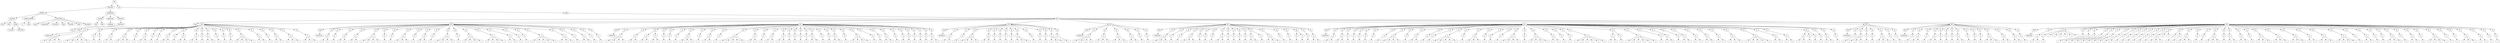 digraph Tree {
	"t0" [label = "TEI"];
	"t1" [label = "teiHeader"];
	"t2" [label = "fileDesc"];
	"t3" [label = "titleStmt"];
	"t4" [label = "title"];
	"t5" [label = "title"];
	"t6" [label = "author"];
	"t7" [label = "surname"];
	"t8" [label = "forename"];
	"t9" [label = "publicationStmt"];
	"t10" [label = "p"];
	"t11" [label = "idno"];
	"t12" [label = "sourceDesc"];
	"t13" [label = "genre"];
	"t14" [label = "inspiration"];
	"t15" [label = "structure"];
	"t16" [label = "type"];
	"t17" [label = "periode"];
	"t18" [label = "taille"];
	"t19" [label = "permalien"];
	"t20" [label = "profileDesc"];
	"t21" [label = "creation"];
	"t22" [label = "date"];
	"t23" [label = "date"];
	"t24" [label = "langUsage"];
	"t25" [label = "language"];
	"t26" [label = "textClass"];
	"t27" [label = "keywords"];
	"t28" [label = "term"];
	"t29" [label = "text"];
	"t30" [label = "body"];
	"t31" [label = "div1"];
	"t32" [label = "head"];
	"t33" [label = "div2"];
	"t34" [label = "head"];
	"t35" [label = "listPerson"];
	"t36" [label = "sp"];
	"t37" [label = "p"];
	"t38" [label = "s"];
	"t39" [label = "s"];
	"t40" [label = "s"];
	"t41" [label = "s"];
	"t42" [label = "p"];
	"t43" [label = "s"];
	"t44" [label = "s"];
	"t45" [label = "s"];
	"t46" [label = "s"];
	"t47" [label = "s"];
	"t48" [label = "sp"];
	"t49" [label = "p"];
	"t50" [label = "s"];
	"t51" [label = "p"];
	"t52" [label = "s"];
	"t53" [label = "sp"];
	"t54" [label = "p"];
	"t55" [label = "s"];
	"t56" [label = "s"];
	"t57" [label = "sp"];
	"t58" [label = "p"];
	"t59" [label = "s"];
	"t60" [label = "s"];
	"t61" [label = "s"];
	"t62" [label = "sp"];
	"t63" [label = "p"];
	"t64" [label = "s"];
	"t65" [label = "sp"];
	"t66" [label = "p"];
	"t67" [label = "s"];
	"t68" [label = "s"];
	"t69" [label = "sp"];
	"t70" [label = "p"];
	"t71" [label = "s"];
	"t72" [label = "sp"];
	"t73" [label = "p"];
	"t74" [label = "s"];
	"t75" [label = "sp"];
	"t76" [label = "p"];
	"t77" [label = "s"];
	"t78" [label = "s"];
	"t79" [label = "sp"];
	"t80" [label = "p"];
	"t81" [label = "s"];
	"t82" [label = "p"];
	"t83" [label = "s"];
	"t84" [label = "s"];
	"t85" [label = "sp"];
	"t86" [label = "p"];
	"t87" [label = "s"];
	"t88" [label = "s"];
	"t89" [label = "sp"];
	"t90" [label = "p"];
	"t91" [label = "s"];
	"t92" [label = "sp"];
	"t93" [label = "p"];
	"t94" [label = "s"];
	"t95" [label = "s"];
	"t96" [label = "sp"];
	"t97" [label = "p"];
	"t98" [label = "s"];
	"t99" [label = "sp"];
	"t100" [label = "p"];
	"t101" [label = "s"];
	"t102" [label = "sp"];
	"t103" [label = "p"];
	"t104" [label = "s"];
	"t105" [label = "sp"];
	"t106" [label = "p"];
	"t107" [label = "s"];
	"t108" [label = "s"];
	"t109" [label = "s"];
	"t110" [label = "s"];
	"t111" [label = "sp"];
	"t112" [label = "p"];
	"t113" [label = "s"];
	"t114" [label = "s"];
	"t115" [label = "sp"];
	"t116" [label = "p"];
	"t117" [label = "s"];
	"t118" [label = "sp"];
	"t119" [label = "p"];
	"t120" [label = "s"];
	"t121" [label = "s"];
	"t122" [label = "sp"];
	"t123" [label = "p"];
	"t124" [label = "s"];
	"t125" [label = "s"];
	"t126" [label = "s"];
	"t127" [label = "sp"];
	"t128" [label = "p"];
	"t129" [label = "s"];
	"t130" [label = "s"];
	"t131" [label = "s"];
	"t132" [label = "div2"];
	"t133" [label = "head"];
	"t134" [label = "listPerson"];
	"t135" [label = "sp"];
	"t136" [label = "p"];
	"t137" [label = "s"];
	"t138" [label = "s"];
	"t139" [label = "sp"];
	"t140" [label = "p"];
	"t141" [label = "s"];
	"t142" [label = "sp"];
	"t143" [label = "p"];
	"t144" [label = "s"];
	"t145" [label = "s"];
	"t146" [label = "sp"];
	"t147" [label = "p"];
	"t148" [label = "s"];
	"t149" [label = "s"];
	"t150" [label = "sp"];
	"t151" [label = "p"];
	"t152" [label = "s"];
	"t153" [label = "s"];
	"t154" [label = "s"];
	"t155" [label = "s"];
	"t156" [label = "sp"];
	"t157" [label = "p"];
	"t158" [label = "s"];
	"t159" [label = "sp"];
	"t160" [label = "p"];
	"t161" [label = "s"];
	"t162" [label = "sp"];
	"t163" [label = "p"];
	"t164" [label = "s"];
	"t165" [label = "s"];
	"t166" [label = "s"];
	"t167" [label = "sp"];
	"t168" [label = "p"];
	"t169" [label = "s"];
	"t170" [label = "sp"];
	"t171" [label = "p"];
	"t172" [label = "s"];
	"t173" [label = "s"];
	"t174" [label = "sp"];
	"t175" [label = "p"];
	"t176" [label = "s"];
	"t177" [label = "sp"];
	"t178" [label = "p"];
	"t179" [label = "s"];
	"t180" [label = "s"];
	"t181" [label = "s"];
	"t182" [label = "s"];
	"t183" [label = "sp"];
	"t184" [label = "p"];
	"t185" [label = "s"];
	"t186" [label = "sp"];
	"t187" [label = "p"];
	"t188" [label = "s"];
	"t189" [label = "s"];
	"t190" [label = "s"];
	"t191" [label = "s"];
	"t192" [label = "sp"];
	"t193" [label = "p"];
	"t194" [label = "s"];
	"t195" [label = "s"];
	"t196" [label = "s"];
	"t197" [label = "s"];
	"t198" [label = "sp"];
	"t199" [label = "p"];
	"t200" [label = "s"];
	"t201" [label = "s"];
	"t202" [label = "sp"];
	"t203" [label = "p"];
	"t204" [label = "s"];
	"t205" [label = "sp"];
	"t206" [label = "p"];
	"t207" [label = "s"];
	"t208" [label = "sp"];
	"t209" [label = "p"];
	"t210" [label = "s"];
	"t211" [label = "s"];
	"t212" [label = "s"];
	"t213" [label = "s"];
	"t214" [label = "s"];
	"t215" [label = "sp"];
	"t216" [label = "p"];
	"t217" [label = "s"];
	"t218" [label = "s"];
	"t219" [label = "s"];
	"t220" [label = "sp"];
	"t221" [label = "p"];
	"t222" [label = "s"];
	"t223" [label = "sp"];
	"t224" [label = "p"];
	"t225" [label = "s"];
	"t226" [label = "s"];
	"t227" [label = "sp"];
	"t228" [label = "p"];
	"t229" [label = "s"];
	"t230" [label = "sp"];
	"t231" [label = "p"];
	"t232" [label = "s"];
	"t233" [label = "div2"];
	"t234" [label = "head"];
	"t235" [label = "listPerson"];
	"t236" [label = "sp"];
	"t237" [label = "p"];
	"t238" [label = "s"];
	"t239" [label = "s"];
	"t240" [label = "s"];
	"t241" [label = "s"];
	"t242" [label = "sp"];
	"t243" [label = "p"];
	"t244" [label = "s"];
	"t245" [label = "s"];
	"t246" [label = "sp"];
	"t247" [label = "p"];
	"t248" [label = "s"];
	"t249" [label = "s"];
	"t250" [label = "p"];
	"t251" [label = "s"];
	"t252" [label = "s"];
	"t253" [label = "sp"];
	"t254" [label = "p"];
	"t255" [label = "s"];
	"t256" [label = "sp"];
	"t257" [label = "p"];
	"t258" [label = "s"];
	"t259" [label = "sp"];
	"t260" [label = "p"];
	"t261" [label = "s"];
	"t262" [label = "sp"];
	"t263" [label = "p"];
	"t264" [label = "s"];
	"t265" [label = "s"];
	"t266" [label = "s"];
	"t267" [label = "sp"];
	"t268" [label = "p"];
	"t269" [label = "s"];
	"t270" [label = "sp"];
	"t271" [label = "p"];
	"t272" [label = "s"];
	"t273" [label = "s"];
	"t274" [label = "sp"];
	"t275" [label = "p"];
	"t276" [label = "s"];
	"t277" [label = "sp"];
	"t278" [label = "p"];
	"t279" [label = "s"];
	"t280" [label = "s"];
	"t281" [label = "s"];
	"t282" [label = "s"];
	"t283" [label = "s"];
	"t284" [label = "sp"];
	"t285" [label = "p"];
	"t286" [label = "s"];
	"t287" [label = "s"];
	"t288" [label = "sp"];
	"t289" [label = "p"];
	"t290" [label = "s"];
	"t291" [label = "sp"];
	"t292" [label = "p"];
	"t293" [label = "s"];
	"t294" [label = "s"];
	"t295" [label = "sp"];
	"t296" [label = "p"];
	"t297" [label = "s"];
	"t298" [label = "s"];
	"t299" [label = "sp"];
	"t300" [label = "p"];
	"t301" [label = "s"];
	"t302" [label = "sp"];
	"t303" [label = "p"];
	"t304" [label = "s"];
	"t305" [label = "sp"];
	"t306" [label = "p"];
	"t307" [label = "s"];
	"t308" [label = "sp"];
	"t309" [label = "p"];
	"t310" [label = "s"];
	"t311" [label = "sp"];
	"t312" [label = "p"];
	"t313" [label = "s"];
	"t314" [label = "s"];
	"t315" [label = "sp"];
	"t316" [label = "p"];
	"t317" [label = "s"];
	"t318" [label = "sp"];
	"t319" [label = "p"];
	"t320" [label = "s"];
	"t321" [label = "sp"];
	"t322" [label = "p"];
	"t323" [label = "s"];
	"t324" [label = "s"];
	"t325" [label = "sp"];
	"t326" [label = "p"];
	"t327" [label = "s"];
	"t328" [label = "sp"];
	"t329" [label = "p"];
	"t330" [label = "s"];
	"t331" [label = "s"];
	"t332" [label = "s"];
	"t333" [label = "s"];
	"t334" [label = "sp"];
	"t335" [label = "p"];
	"t336" [label = "s"];
	"t337" [label = "sp"];
	"t338" [label = "p"];
	"t339" [label = "s"];
	"t340" [label = "sp"];
	"t341" [label = "p"];
	"t342" [label = "s"];
	"t343" [label = "s"];
	"t344" [label = "sp"];
	"t345" [label = "p"];
	"t346" [label = "s"];
	"t347" [label = "sp"];
	"t348" [label = "p"];
	"t349" [label = "s"];
	"t350" [label = "sp"];
	"t351" [label = "p"];
	"t352" [label = "s"];
	"t353" [label = "sp"];
	"t354" [label = "p"];
	"t355" [label = "s"];
	"t356" [label = "sp"];
	"t357" [label = "p"];
	"t358" [label = "s"];
	"t359" [label = "sp"];
	"t360" [label = "p"];
	"t361" [label = "s"];
	"t362" [label = "sp"];
	"t363" [label = "p"];
	"t364" [label = "s"];
	"t365" [label = "s"];
	"t366" [label = "div2"];
	"t367" [label = "head"];
	"t368" [label = "listPerson"];
	"t369" [label = "sp"];
	"t370" [label = "p"];
	"t371" [label = "s"];
	"t372" [label = "s"];
	"t373" [label = "sp"];
	"t374" [label = "p"];
	"t375" [label = "s"];
	"t376" [label = "sp"];
	"t377" [label = "p"];
	"t378" [label = "s"];
	"t379" [label = "s"];
	"t380" [label = "s"];
	"t381" [label = "s"];
	"t382" [label = "sp"];
	"t383" [label = "p"];
	"t384" [label = "s"];
	"t385" [label = "s"];
	"t386" [label = "sp"];
	"t387" [label = "p"];
	"t388" [label = "s"];
	"t389" [label = "sp"];
	"t390" [label = "p"];
	"t391" [label = "s"];
	"t392" [label = "sp"];
	"t393" [label = "p"];
	"t394" [label = "s"];
	"t395" [label = "sp"];
	"t396" [label = "p"];
	"t397" [label = "s"];
	"t398" [label = "sp"];
	"t399" [label = "p"];
	"t400" [label = "s"];
	"t401" [label = "s"];
	"t402" [label = "s"];
	"t403" [label = "sp"];
	"t404" [label = "p"];
	"t405" [label = "s"];
	"t406" [label = "sp"];
	"t407" [label = "p"];
	"t408" [label = "s"];
	"t409" [label = "sp"];
	"t410" [label = "p"];
	"t411" [label = "s"];
	"t412" [label = "sp"];
	"t413" [label = "p"];
	"t414" [label = "s"];
	"t415" [label = "s"];
	"t416" [label = "s"];
	"t417" [label = "sp"];
	"t418" [label = "p"];
	"t419" [label = "s"];
	"t420" [label = "div2"];
	"t421" [label = "head"];
	"t422" [label = "listPerson"];
	"t423" [label = "sp"];
	"t424" [label = "p"];
	"t425" [label = "s"];
	"t426" [label = "s"];
	"t427" [label = "s"];
	"t428" [label = "s"];
	"t429" [label = "sp"];
	"t430" [label = "p"];
	"t431" [label = "s"];
	"t432" [label = "s"];
	"t433" [label = "s"];
	"t434" [label = "sp"];
	"t435" [label = "p"];
	"t436" [label = "s"];
	"t437" [label = "s"];
	"t438" [label = "s"];
	"t439" [label = "sp"];
	"t440" [label = "p"];
	"t441" [label = "s"];
	"t442" [label = "s"];
	"t443" [label = "sp"];
	"t444" [label = "p"];
	"t445" [label = "s"];
	"t446" [label = "sp"];
	"t447" [label = "p"];
	"t448" [label = "s"];
	"t449" [label = "div2"];
	"t450" [label = "head"];
	"t451" [label = "listPerson"];
	"t452" [label = "sp"];
	"t453" [label = "p"];
	"t454" [label = "s"];
	"t455" [label = "s"];
	"t456" [label = "s"];
	"t457" [label = "sp"];
	"t458" [label = "p"];
	"t459" [label = "s"];
	"t460" [label = "sp"];
	"t461" [label = "p"];
	"t462" [label = "s"];
	"t463" [label = "sp"];
	"t464" [label = "p"];
	"t465" [label = "s"];
	"t466" [label = "s"];
	"t467" [label = "s"];
	"t468" [label = "sp"];
	"t469" [label = "p"];
	"t470" [label = "s"];
	"t471" [label = "sp"];
	"t472" [label = "p"];
	"t473" [label = "s"];
	"t474" [label = "sp"];
	"t475" [label = "p"];
	"t476" [label = "s"];
	"t477" [label = "sp"];
	"t478" [label = "p"];
	"t479" [label = "s"];
	"t480" [label = "s"];
	"t481" [label = "sp"];
	"t482" [label = "p"];
	"t483" [label = "s"];
	"t484" [label = "sp"];
	"t485" [label = "p"];
	"t486" [label = "s"];
	"t487" [label = "sp"];
	"t488" [label = "p"];
	"t489" [label = "s"];
	"t490" [label = "sp"];
	"t491" [label = "p"];
	"t492" [label = "s"];
	"t493" [label = "sp"];
	"t494" [label = "p"];
	"t495" [label = "s"];
	"t496" [label = "s"];
	"t497" [label = "p"];
	"t498" [label = "s"];
	"t499" [label = "sp"];
	"t500" [label = "p"];
	"t501" [label = "s"];
	"t502" [label = "s"];
	"t503" [label = "s"];
	"t504" [label = "sp"];
	"t505" [label = "p"];
	"t506" [label = "s"];
	"t507" [label = "sp"];
	"t508" [label = "p"];
	"t509" [label = "s"];
	"t510" [label = "sp"];
	"t511" [label = "p"];
	"t512" [label = "s"];
	"t513" [label = "p"];
	"t514" [label = "s"];
	"t515" [label = "sp"];
	"t516" [label = "p"];
	"t517" [label = "s"];
	"t518" [label = "sp"];
	"t519" [label = "p"];
	"t520" [label = "s"];
	"t521" [label = "s"];
	"t522" [label = "div2"];
	"t523" [label = "head"];
	"t524" [label = "listPerson"];
	"t525" [label = "sp"];
	"t526" [label = "p"];
	"t527" [label = "s"];
	"t528" [label = "s"];
	"t529" [label = "sp"];
	"t530" [label = "p"];
	"t531" [label = "s"];
	"t532" [label = "s"];
	"t533" [label = "sp"];
	"t534" [label = "p"];
	"t535" [label = "s"];
	"t536" [label = "sp"];
	"t537" [label = "p"];
	"t538" [label = "s"];
	"t539" [label = "sp"];
	"t540" [label = "p"];
	"t541" [label = "s"];
	"t542" [label = "sp"];
	"t543" [label = "p"];
	"t544" [label = "s"];
	"t545" [label = "sp"];
	"t546" [label = "p"];
	"t547" [label = "s"];
	"t548" [label = "sp"];
	"t549" [label = "p"];
	"t550" [label = "s"];
	"t551" [label = "sp"];
	"t552" [label = "p"];
	"t553" [label = "s"];
	"t554" [label = "s"];
	"t555" [label = "s"];
	"t556" [label = "s"];
	"t557" [label = "sp"];
	"t558" [label = "p"];
	"t559" [label = "s"];
	"t560" [label = "sp"];
	"t561" [label = "p"];
	"t562" [label = "s"];
	"t563" [label = "s"];
	"t564" [label = "sp"];
	"t565" [label = "p"];
	"t566" [label = "s"];
	"t567" [label = "sp"];
	"t568" [label = "p"];
	"t569" [label = "s"];
	"t570" [label = "sp"];
	"t571" [label = "p"];
	"t572" [label = "s"];
	"t573" [label = "s"];
	"t574" [label = "s"];
	"t575" [label = "s"];
	"t576" [label = "s"];
	"t577" [label = "sp"];
	"t578" [label = "p"];
	"t579" [label = "s"];
	"t580" [label = "sp"];
	"t581" [label = "p"];
	"t582" [label = "s"];
	"t583" [label = "s"];
	"t584" [label = "s"];
	"t585" [label = "sp"];
	"t586" [label = "p"];
	"t587" [label = "s"];
	"t588" [label = "sp"];
	"t589" [label = "p"];
	"t590" [label = "s"];
	"t591" [label = "sp"];
	"t592" [label = "p"];
	"t593" [label = "s"];
	"t594" [label = "sp"];
	"t595" [label = "p"];
	"t596" [label = "s"];
	"t597" [label = "s"];
	"t598" [label = "s"];
	"t599" [label = "s"];
	"t600" [label = "sp"];
	"t601" [label = "p"];
	"t602" [label = "s"];
	"t603" [label = "sp"];
	"t604" [label = "p"];
	"t605" [label = "s"];
	"t606" [label = "s"];
	"t607" [label = "s"];
	"t608" [label = "s"];
	"t609" [label = "sp"];
	"t610" [label = "p"];
	"t611" [label = "s"];
	"t612" [label = "s"];
	"t613" [label = "sp"];
	"t614" [label = "p"];
	"t615" [label = "s"];
	"t616" [label = "sp"];
	"t617" [label = "p"];
	"t618" [label = "s"];
	"t619" [label = "sp"];
	"t620" [label = "p"];
	"t621" [label = "s"];
	"t622" [label = "s"];
	"t623" [label = "s"];
	"t624" [label = "s"];
	"t625" [label = "s"];
	"t626" [label = "s"];
	"t627" [label = "sp"];
	"t628" [label = "p"];
	"t629" [label = "s"];
	"t630" [label = "s"];
	"t631" [label = "p"];
	"t632" [label = "s"];
	"t633" [label = "sp"];
	"t634" [label = "p"];
	"t635" [label = "s"];
	"t636" [label = "s"];
	"t637" [label = "s"];
	"t638" [label = "s"];
	"t639" [label = "s"];
	"t640" [label = "s"];
	"t641" [label = "sp"];
	"t642" [label = "p"];
	"t643" [label = "s"];
	"t644" [label = "sp"];
	"t645" [label = "p"];
	"t646" [label = "s"];
	"t647" [label = "s"];
	"t648" [label = "sp"];
	"t649" [label = "p"];
	"t650" [label = "s"];
	"t651" [label = "sp"];
	"t652" [label = "p"];
	"t653" [label = "s"];
	"t654" [label = "s"];
	"t655" [label = "sp"];
	"t656" [label = "p"];
	"t657" [label = "s"];
	"t658" [label = "s"];
	"t659" [label = "sp"];
	"t660" [label = "p"];
	"t661" [label = "s"];
	"t662" [label = "s"];
	"t663" [label = "sp"];
	"t664" [label = "p"];
	"t665" [label = "s"];
	"t666" [label = "s"];
	"t667" [label = "sp"];
	"t668" [label = "p"];
	"t669" [label = "s"];
	"t670" [label = "s"];
	"t671" [label = "s"];
	"t672" [label = "sp"];
	"t673" [label = "p"];
	"t674" [label = "s"];
	"t675" [label = "s"];
	"t676" [label = "s"];
	"t677" [label = "s"];
	"t678" [label = "s"];
	"t679" [label = "sp"];
	"t680" [label = "p"];
	"t681" [label = "s"];
	"t682" [label = "s"];
	"t683" [label = "sp"];
	"t684" [label = "p"];
	"t685" [label = "s"];
	"t686" [label = "s"];
	"t687" [label = "sp"];
	"t688" [label = "p"];
	"t689" [label = "s"];
	"t690" [label = "s"];
	"t691" [label = "p"];
	"t692" [label = "s"];
	"t693" [label = "p"];
	"t694" [label = "s"];
	"t695" [label = "sp"];
	"t696" [label = "p"];
	"t697" [label = "s"];
	"t698" [label = "sp"];
	"t699" [label = "p"];
	"t700" [label = "s"];
	"t701" [label = "s"];
	"t702" [label = "sp"];
	"t703" [label = "p"];
	"t704" [label = "s"];
	"t705" [label = "div2"];
	"t706" [label = "head"];
	"t707" [label = "listPerson"];
	"t708" [label = "sp"];
	"t709" [label = "p"];
	"t710" [label = "s"];
	"t711" [label = "sp"];
	"t712" [label = "p"];
	"t713" [label = "s"];
	"t714" [label = "s"];
	"t715" [label = "s"];
	"t716" [label = "sp"];
	"t717" [label = "p"];
	"t718" [label = "s"];
	"t719" [label = "sp"];
	"t720" [label = "p"];
	"t721" [label = "s"];
	"t722" [label = "sp"];
	"t723" [label = "p"];
	"t724" [label = "s"];
	"t725" [label = "s"];
	"t726" [label = "s"];
	"t727" [label = "sp"];
	"t728" [label = "p"];
	"t729" [label = "s"];
	"t730" [label = "sp"];
	"t731" [label = "p"];
	"t732" [label = "s"];
	"t733" [label = "div2"];
	"t734" [label = "head"];
	"t735" [label = "listPerson"];
	"t736" [label = "sp"];
	"t737" [label = "p"];
	"t738" [label = "s"];
	"t739" [label = "sp"];
	"t740" [label = "p"];
	"t741" [label = "s"];
	"t742" [label = "s"];
	"t743" [label = "sp"];
	"t744" [label = "p"];
	"t745" [label = "s"];
	"t746" [label = "sp"];
	"t747" [label = "p"];
	"t748" [label = "s"];
	"t749" [label = "s"];
	"t750" [label = "sp"];
	"t751" [label = "p"];
	"t752" [label = "s"];
	"t753" [label = "sp"];
	"t754" [label = "p"];
	"t755" [label = "s"];
	"t756" [label = "sp"];
	"t757" [label = "p"];
	"t758" [label = "s"];
	"t759" [label = "sp"];
	"t760" [label = "p"];
	"t761" [label = "s"];
	"t762" [label = "s"];
	"t763" [label = "sp"];
	"t764" [label = "p"];
	"t765" [label = "s"];
	"t766" [label = "sp"];
	"t767" [label = "p"];
	"t768" [label = "s"];
	"t769" [label = "sp"];
	"t770" [label = "p"];
	"t771" [label = "s"];
	"t772" [label = "sp"];
	"t773" [label = "p"];
	"t774" [label = "s"];
	"t775" [label = "s"];
	"t776" [label = "s"];
	"t777" [label = "sp"];
	"t778" [label = "p"];
	"t779" [label = "s"];
	"t780" [label = "s"];
	"t781" [label = "sp"];
	"t782" [label = "p"];
	"t783" [label = "s"];
	"t784" [label = "s"];
	"t785" [label = "sp"];
	"t786" [label = "p"];
	"t787" [label = "s"];
	"t788" [label = "div2"];
	"t789" [label = "head"];
	"t790" [label = "listPerson"];
	"t791" [label = "sp"];
	"t792" [label = "p"];
	"t793" [label = "s"];
	"t794" [label = "s"];
	"t795" [label = "sp"];
	"t796" [label = "p"];
	"t797" [label = "s"];
	"t798" [label = "l"];
	"t799" [label = "l"];
	"t800" [label = "l"];
	"t801" [label = "l"];
	"t802" [label = "l"];
	"t803" [label = "l"];
	"t804" [label = "sp"];
	"t805" [label = "p"];
	"t806" [label = "s"];
	"t807" [label = "sp"];
	"t808" [label = "p"];
	"t809" [label = "s"];
	"t810" [label = "sp"];
	"t811" [label = "p"];
	"t812" [label = "s"];
	"t813" [label = "sp"];
	"t814" [label = "p"];
	"t815" [label = "s"];
	"t816" [label = "sp"];
	"t817" [label = "p"];
	"t818" [label = "s"];
	"t819" [label = "s"];
	"t820" [label = "sp"];
	"t821" [label = "p"];
	"t822" [label = "s"];
	"t823" [label = "s"];
	"t824" [label = "sp"];
	"t825" [label = "p"];
	"t826" [label = "s"];
	"t827" [label = "s"];
	"t828" [label = "sp"];
	"t829" [label = "p"];
	"t830" [label = "s"];
	"t831" [label = "sp"];
	"t832" [label = "p"];
	"t833" [label = "s"];
	"t834" [label = "sp"];
	"t835" [label = "p"];
	"t836" [label = "s"];
	"t837" [label = "sp"];
	"t838" [label = "p"];
	"t839" [label = "s"];
	"t840" [label = "sp"];
	"t841" [label = "p"];
	"t842" [label = "s"];
	"t843" [label = "sp"];
	"t844" [label = "p"];
	"t845" [label = "s"];
	"t846" [label = "sp"];
	"t847" [label = "p"];
	"t848" [label = "s"];
	"t849" [label = "s"];
	"t850" [label = "s"];
	"t851" [label = "l"];
	"t852" [label = "l"];
	"t853" [label = "sp"];
	"t854" [label = "p"];
	"t855" [label = "s"];
	"t856" [label = "p"];
	"t857" [label = "s"];
	"t858" [label = "sp"];
	"t859" [label = "p"];
	"t860" [label = "s"];
	"t861" [label = "s"];
	"t862" [label = "s"];
	"t863" [label = "sp"];
	"t864" [label = "p"];
	"t865" [label = "s"];
	"t866" [label = "sp"];
	"t867" [label = "p"];
	"t868" [label = "s"];
	"t869" [label = "sp"];
	"t870" [label = "p"];
	"t871" [label = "s"];
	"t872" [label = "s"];
	"t873" [label = "s"];
	"t874" [label = "sp"];
	"t875" [label = "p"];
	"t876" [label = "s"];
	"t877" [label = "sp"];
	"t878" [label = "p"];
	"t879" [label = "s"];
	"t880" [label = "s"];
	"t881" [label = "sp"];
	"t882" [label = "p"];
	"t883" [label = "s"];
	"t884" [label = "s"];
	"t885" [label = "sp"];
	"t886" [label = "p"];
	"t887" [label = "s"];
	"t888" [label = "sp"];
	"t889" [label = "p"];
	"t890" [label = "s"];
	"t891" [label = "s"];
	"t892" [label = "s"];
	"t893" [label = "sp"];
	"t894" [label = "p"];
	"t895" [label = "s"];
	"t896" [label = "s"];
	"t897" [label = "s"];
	"t898" [label = "sp"];
	"t899" [label = "p"];
	"t900" [label = "s"];
	"t901" [label = "s"];
	"t902" [label = "s"];
	"t903" [label = "sp"];
	"t904" [label = "p"];
	"t905" [label = "s"];
	"t906" [label = "s"];
	"t907" [label = "sp"];
	"t908" [label = "p"];
	"t909" [label = "s"];
	"t910" [label = "s"];
	"t911" [label = "s"];
	"t912" [label = "sp"];
	"t913" [label = "p"];
	"t914" [label = "s"];
	"t915" [label = "s"];
	"t916" [label = "s"];
	"t917" [label = "s"];
	"t918" [label = "sp"];
	"t919" [label = "p"];
	"t920" [label = "s"];
	"t921" [label = "sp"];
	"t922" [label = "p"];
	"t923" [label = "s"];
	"t924" [label = "s"];
	"t925" [label = "sp"];
	"t926" [label = "p"];
	"t927" [label = "s"];
	"t928" [label = "sp"];
	"t929" [label = "p"];
	"t930" [label = "s"];
	"t931" [label = "sp"];
	"t932" [label = "p"];
	"t933" [label = "s"];
	"t934" [label = "s"];
	"t935" [label = "s"];
	"t936" [label = "sp"];
	"t937" [label = "p"];
	"t938" [label = "s"];
	"t939" [label = "sp"];
	"t940" [label = "p"];
	"t941" [label = "s"];
	"t942" [label = "s"];
	"t943" [label = "sp"];
	"t944" [label = "p"];
	"t945" [label = "s"];
	"t946" [label = "sp"];
	"t947" [label = "p"];
	"t948" [label = "s"];
	"t949" [label = "s"];
	"t950" [label = "s"];
	"t951" [label = "s"];
	"t952" [label = "sp"];
	"t953" [label = "p"];
	"t954" [label = "s"];
	"t955" [label = "sp"];
	"t956" [label = "p"];
	"t957" [label = "s"];
	"t958" [label = "sp"];
	"t959" [label = "p"];
	"t960" [label = "s"];
	"t961" [label = "s"];
	"t962" [label = "s"];
	"t963" [label = "sp"];
	"t964" [label = "p"];
	"t965" [label = "s"];
	"t966" [label = "s"];
	"t967" [label = "sp"];
	"t968" [label = "p"];
	"t969" [label = "s"];
	"t970" [label = "sp"];
	"t971" [label = "p"];
	"t972" [label = "s"];
	"t0" -> "t1";
	"t1" -> "t2";
	"t2" -> "t3";
	"t3" -> "t4";
	"t3" -> "t5";
	"t3" -> "t6";
	"t6" -> "t7";
	"t6" -> "t8";
	"t2" -> "t9";
	"t9" -> "t10";
	"t9" -> "t11";
	"t2" -> "t12";
	"t12" -> "t13";
	"t12" -> "t14";
	"t12" -> "t15";
	"t12" -> "t16";
	"t12" -> "t17";
	"t12" -> "t18";
	"t12" -> "t19";
	"t1" -> "t20";
	"t20" -> "t21";
	"t21" -> "t22";
	"t21" -> "t23";
	"t20" -> "t24";
	"t24" -> "t25";
	"t20" -> "t26";
	"t26" -> "t27";
	"t27" -> "t28";
	"t0" -> "t29";
	"t29" -> "t30";
	"t30" -> "t31";
	"t31" -> "t32";
	"t31" -> "t33";
	"t33" -> "t34";
	"t34" -> "t35";
	"t33" -> "t36";
	"t36" -> "t37";
	"t37" -> "t38";
	"t37" -> "t39";
	"t37" -> "t40";
	"t37" -> "t41";
	"t36" -> "t42";
	"t42" -> "t43";
	"t42" -> "t44";
	"t42" -> "t45";
	"t42" -> "t46";
	"t42" -> "t47";
	"t33" -> "t48";
	"t48" -> "t49";
	"t49" -> "t50";
	"t48" -> "t51";
	"t51" -> "t52";
	"t33" -> "t53";
	"t53" -> "t54";
	"t54" -> "t55";
	"t54" -> "t56";
	"t33" -> "t57";
	"t57" -> "t58";
	"t58" -> "t59";
	"t58" -> "t60";
	"t58" -> "t61";
	"t33" -> "t62";
	"t62" -> "t63";
	"t63" -> "t64";
	"t33" -> "t65";
	"t65" -> "t66";
	"t66" -> "t67";
	"t66" -> "t68";
	"t33" -> "t69";
	"t69" -> "t70";
	"t70" -> "t71";
	"t33" -> "t72";
	"t72" -> "t73";
	"t73" -> "t74";
	"t33" -> "t75";
	"t75" -> "t76";
	"t76" -> "t77";
	"t76" -> "t78";
	"t33" -> "t79";
	"t79" -> "t80";
	"t80" -> "t81";
	"t79" -> "t82";
	"t82" -> "t83";
	"t82" -> "t84";
	"t33" -> "t85";
	"t85" -> "t86";
	"t86" -> "t87";
	"t86" -> "t88";
	"t33" -> "t89";
	"t89" -> "t90";
	"t90" -> "t91";
	"t33" -> "t92";
	"t92" -> "t93";
	"t93" -> "t94";
	"t93" -> "t95";
	"t33" -> "t96";
	"t96" -> "t97";
	"t97" -> "t98";
	"t33" -> "t99";
	"t99" -> "t100";
	"t100" -> "t101";
	"t33" -> "t102";
	"t102" -> "t103";
	"t103" -> "t104";
	"t33" -> "t105";
	"t105" -> "t106";
	"t106" -> "t107";
	"t106" -> "t108";
	"t106" -> "t109";
	"t106" -> "t110";
	"t33" -> "t111";
	"t111" -> "t112";
	"t112" -> "t113";
	"t112" -> "t114";
	"t33" -> "t115";
	"t115" -> "t116";
	"t116" -> "t117";
	"t33" -> "t118";
	"t118" -> "t119";
	"t119" -> "t120";
	"t119" -> "t121";
	"t33" -> "t122";
	"t122" -> "t123";
	"t123" -> "t124";
	"t123" -> "t125";
	"t123" -> "t126";
	"t33" -> "t127";
	"t127" -> "t128";
	"t128" -> "t129";
	"t128" -> "t130";
	"t128" -> "t131";
	"t31" -> "t132";
	"t132" -> "t133";
	"t133" -> "t134";
	"t132" -> "t135";
	"t135" -> "t136";
	"t136" -> "t137";
	"t136" -> "t138";
	"t132" -> "t139";
	"t139" -> "t140";
	"t140" -> "t141";
	"t132" -> "t142";
	"t142" -> "t143";
	"t143" -> "t144";
	"t143" -> "t145";
	"t132" -> "t146";
	"t146" -> "t147";
	"t147" -> "t148";
	"t147" -> "t149";
	"t132" -> "t150";
	"t150" -> "t151";
	"t151" -> "t152";
	"t151" -> "t153";
	"t151" -> "t154";
	"t151" -> "t155";
	"t132" -> "t156";
	"t156" -> "t157";
	"t157" -> "t158";
	"t132" -> "t159";
	"t159" -> "t160";
	"t160" -> "t161";
	"t132" -> "t162";
	"t162" -> "t163";
	"t163" -> "t164";
	"t163" -> "t165";
	"t163" -> "t166";
	"t132" -> "t167";
	"t167" -> "t168";
	"t168" -> "t169";
	"t132" -> "t170";
	"t170" -> "t171";
	"t171" -> "t172";
	"t171" -> "t173";
	"t132" -> "t174";
	"t174" -> "t175";
	"t175" -> "t176";
	"t132" -> "t177";
	"t177" -> "t178";
	"t178" -> "t179";
	"t178" -> "t180";
	"t178" -> "t181";
	"t178" -> "t182";
	"t132" -> "t183";
	"t183" -> "t184";
	"t184" -> "t185";
	"t132" -> "t186";
	"t186" -> "t187";
	"t187" -> "t188";
	"t187" -> "t189";
	"t187" -> "t190";
	"t187" -> "t191";
	"t132" -> "t192";
	"t192" -> "t193";
	"t193" -> "t194";
	"t193" -> "t195";
	"t193" -> "t196";
	"t193" -> "t197";
	"t132" -> "t198";
	"t198" -> "t199";
	"t199" -> "t200";
	"t199" -> "t201";
	"t132" -> "t202";
	"t202" -> "t203";
	"t203" -> "t204";
	"t132" -> "t205";
	"t205" -> "t206";
	"t206" -> "t207";
	"t132" -> "t208";
	"t208" -> "t209";
	"t209" -> "t210";
	"t209" -> "t211";
	"t209" -> "t212";
	"t209" -> "t213";
	"t209" -> "t214";
	"t132" -> "t215";
	"t215" -> "t216";
	"t216" -> "t217";
	"t216" -> "t218";
	"t216" -> "t219";
	"t132" -> "t220";
	"t220" -> "t221";
	"t221" -> "t222";
	"t132" -> "t223";
	"t223" -> "t224";
	"t224" -> "t225";
	"t224" -> "t226";
	"t132" -> "t227";
	"t227" -> "t228";
	"t228" -> "t229";
	"t132" -> "t230";
	"t230" -> "t231";
	"t231" -> "t232";
	"t31" -> "t233";
	"t233" -> "t234";
	"t234" -> "t235";
	"t233" -> "t236";
	"t236" -> "t237";
	"t237" -> "t238";
	"t237" -> "t239";
	"t237" -> "t240";
	"t237" -> "t241";
	"t233" -> "t242";
	"t242" -> "t243";
	"t243" -> "t244";
	"t243" -> "t245";
	"t233" -> "t246";
	"t246" -> "t247";
	"t247" -> "t248";
	"t247" -> "t249";
	"t246" -> "t250";
	"t250" -> "t251";
	"t250" -> "t252";
	"t233" -> "t253";
	"t253" -> "t254";
	"t254" -> "t255";
	"t233" -> "t256";
	"t256" -> "t257";
	"t257" -> "t258";
	"t233" -> "t259";
	"t259" -> "t260";
	"t260" -> "t261";
	"t233" -> "t262";
	"t262" -> "t263";
	"t263" -> "t264";
	"t263" -> "t265";
	"t263" -> "t266";
	"t233" -> "t267";
	"t267" -> "t268";
	"t268" -> "t269";
	"t233" -> "t270";
	"t270" -> "t271";
	"t271" -> "t272";
	"t271" -> "t273";
	"t233" -> "t274";
	"t274" -> "t275";
	"t275" -> "t276";
	"t233" -> "t277";
	"t277" -> "t278";
	"t278" -> "t279";
	"t278" -> "t280";
	"t278" -> "t281";
	"t278" -> "t282";
	"t278" -> "t283";
	"t233" -> "t284";
	"t284" -> "t285";
	"t285" -> "t286";
	"t285" -> "t287";
	"t233" -> "t288";
	"t288" -> "t289";
	"t289" -> "t290";
	"t233" -> "t291";
	"t291" -> "t292";
	"t292" -> "t293";
	"t292" -> "t294";
	"t233" -> "t295";
	"t295" -> "t296";
	"t296" -> "t297";
	"t296" -> "t298";
	"t233" -> "t299";
	"t299" -> "t300";
	"t300" -> "t301";
	"t233" -> "t302";
	"t302" -> "t303";
	"t303" -> "t304";
	"t233" -> "t305";
	"t305" -> "t306";
	"t306" -> "t307";
	"t233" -> "t308";
	"t308" -> "t309";
	"t309" -> "t310";
	"t233" -> "t311";
	"t311" -> "t312";
	"t312" -> "t313";
	"t312" -> "t314";
	"t233" -> "t315";
	"t315" -> "t316";
	"t316" -> "t317";
	"t233" -> "t318";
	"t318" -> "t319";
	"t319" -> "t320";
	"t233" -> "t321";
	"t321" -> "t322";
	"t322" -> "t323";
	"t322" -> "t324";
	"t233" -> "t325";
	"t325" -> "t326";
	"t326" -> "t327";
	"t233" -> "t328";
	"t328" -> "t329";
	"t329" -> "t330";
	"t329" -> "t331";
	"t329" -> "t332";
	"t329" -> "t333";
	"t233" -> "t334";
	"t334" -> "t335";
	"t335" -> "t336";
	"t233" -> "t337";
	"t337" -> "t338";
	"t338" -> "t339";
	"t233" -> "t340";
	"t340" -> "t341";
	"t341" -> "t342";
	"t341" -> "t343";
	"t233" -> "t344";
	"t344" -> "t345";
	"t345" -> "t346";
	"t233" -> "t347";
	"t347" -> "t348";
	"t348" -> "t349";
	"t233" -> "t350";
	"t350" -> "t351";
	"t351" -> "t352";
	"t233" -> "t353";
	"t353" -> "t354";
	"t354" -> "t355";
	"t233" -> "t356";
	"t356" -> "t357";
	"t357" -> "t358";
	"t233" -> "t359";
	"t359" -> "t360";
	"t360" -> "t361";
	"t233" -> "t362";
	"t362" -> "t363";
	"t363" -> "t364";
	"t363" -> "t365";
	"t31" -> "t366";
	"t366" -> "t367";
	"t367" -> "t368";
	"t366" -> "t369";
	"t369" -> "t370";
	"t370" -> "t371";
	"t370" -> "t372";
	"t366" -> "t373";
	"t373" -> "t374";
	"t374" -> "t375";
	"t366" -> "t376";
	"t376" -> "t377";
	"t377" -> "t378";
	"t377" -> "t379";
	"t377" -> "t380";
	"t377" -> "t381";
	"t366" -> "t382";
	"t382" -> "t383";
	"t383" -> "t384";
	"t383" -> "t385";
	"t366" -> "t386";
	"t386" -> "t387";
	"t387" -> "t388";
	"t366" -> "t389";
	"t389" -> "t390";
	"t390" -> "t391";
	"t366" -> "t392";
	"t392" -> "t393";
	"t393" -> "t394";
	"t366" -> "t395";
	"t395" -> "t396";
	"t396" -> "t397";
	"t366" -> "t398";
	"t398" -> "t399";
	"t399" -> "t400";
	"t399" -> "t401";
	"t399" -> "t402";
	"t366" -> "t403";
	"t403" -> "t404";
	"t404" -> "t405";
	"t366" -> "t406";
	"t406" -> "t407";
	"t407" -> "t408";
	"t366" -> "t409";
	"t409" -> "t410";
	"t410" -> "t411";
	"t366" -> "t412";
	"t412" -> "t413";
	"t413" -> "t414";
	"t413" -> "t415";
	"t413" -> "t416";
	"t366" -> "t417";
	"t417" -> "t418";
	"t418" -> "t419";
	"t31" -> "t420";
	"t420" -> "t421";
	"t421" -> "t422";
	"t420" -> "t423";
	"t423" -> "t424";
	"t424" -> "t425";
	"t424" -> "t426";
	"t424" -> "t427";
	"t424" -> "t428";
	"t420" -> "t429";
	"t429" -> "t430";
	"t430" -> "t431";
	"t430" -> "t432";
	"t430" -> "t433";
	"t420" -> "t434";
	"t434" -> "t435";
	"t435" -> "t436";
	"t435" -> "t437";
	"t435" -> "t438";
	"t420" -> "t439";
	"t439" -> "t440";
	"t440" -> "t441";
	"t440" -> "t442";
	"t420" -> "t443";
	"t443" -> "t444";
	"t444" -> "t445";
	"t420" -> "t446";
	"t446" -> "t447";
	"t447" -> "t448";
	"t31" -> "t449";
	"t449" -> "t450";
	"t450" -> "t451";
	"t449" -> "t452";
	"t452" -> "t453";
	"t453" -> "t454";
	"t453" -> "t455";
	"t453" -> "t456";
	"t449" -> "t457";
	"t457" -> "t458";
	"t458" -> "t459";
	"t449" -> "t460";
	"t460" -> "t461";
	"t461" -> "t462";
	"t449" -> "t463";
	"t463" -> "t464";
	"t464" -> "t465";
	"t464" -> "t466";
	"t464" -> "t467";
	"t449" -> "t468";
	"t468" -> "t469";
	"t469" -> "t470";
	"t449" -> "t471";
	"t471" -> "t472";
	"t472" -> "t473";
	"t449" -> "t474";
	"t474" -> "t475";
	"t475" -> "t476";
	"t449" -> "t477";
	"t477" -> "t478";
	"t478" -> "t479";
	"t478" -> "t480";
	"t449" -> "t481";
	"t481" -> "t482";
	"t482" -> "t483";
	"t449" -> "t484";
	"t484" -> "t485";
	"t485" -> "t486";
	"t449" -> "t487";
	"t487" -> "t488";
	"t488" -> "t489";
	"t449" -> "t490";
	"t490" -> "t491";
	"t491" -> "t492";
	"t449" -> "t493";
	"t493" -> "t494";
	"t494" -> "t495";
	"t494" -> "t496";
	"t493" -> "t497";
	"t497" -> "t498";
	"t449" -> "t499";
	"t499" -> "t500";
	"t500" -> "t501";
	"t500" -> "t502";
	"t500" -> "t503";
	"t449" -> "t504";
	"t504" -> "t505";
	"t505" -> "t506";
	"t449" -> "t507";
	"t507" -> "t508";
	"t508" -> "t509";
	"t449" -> "t510";
	"t510" -> "t511";
	"t511" -> "t512";
	"t510" -> "t513";
	"t513" -> "t514";
	"t449" -> "t515";
	"t515" -> "t516";
	"t516" -> "t517";
	"t449" -> "t518";
	"t518" -> "t519";
	"t519" -> "t520";
	"t519" -> "t521";
	"t31" -> "t522";
	"t522" -> "t523";
	"t523" -> "t524";
	"t522" -> "t525";
	"t525" -> "t526";
	"t526" -> "t527";
	"t526" -> "t528";
	"t522" -> "t529";
	"t529" -> "t530";
	"t530" -> "t531";
	"t530" -> "t532";
	"t522" -> "t533";
	"t533" -> "t534";
	"t534" -> "t535";
	"t522" -> "t536";
	"t536" -> "t537";
	"t537" -> "t538";
	"t522" -> "t539";
	"t539" -> "t540";
	"t540" -> "t541";
	"t522" -> "t542";
	"t542" -> "t543";
	"t543" -> "t544";
	"t522" -> "t545";
	"t545" -> "t546";
	"t546" -> "t547";
	"t522" -> "t548";
	"t548" -> "t549";
	"t549" -> "t550";
	"t522" -> "t551";
	"t551" -> "t552";
	"t552" -> "t553";
	"t552" -> "t554";
	"t552" -> "t555";
	"t552" -> "t556";
	"t522" -> "t557";
	"t557" -> "t558";
	"t558" -> "t559";
	"t522" -> "t560";
	"t560" -> "t561";
	"t561" -> "t562";
	"t561" -> "t563";
	"t522" -> "t564";
	"t564" -> "t565";
	"t565" -> "t566";
	"t522" -> "t567";
	"t567" -> "t568";
	"t568" -> "t569";
	"t522" -> "t570";
	"t570" -> "t571";
	"t571" -> "t572";
	"t571" -> "t573";
	"t571" -> "t574";
	"t571" -> "t575";
	"t571" -> "t576";
	"t522" -> "t577";
	"t577" -> "t578";
	"t578" -> "t579";
	"t522" -> "t580";
	"t580" -> "t581";
	"t581" -> "t582";
	"t581" -> "t583";
	"t581" -> "t584";
	"t522" -> "t585";
	"t585" -> "t586";
	"t586" -> "t587";
	"t522" -> "t588";
	"t588" -> "t589";
	"t589" -> "t590";
	"t522" -> "t591";
	"t591" -> "t592";
	"t592" -> "t593";
	"t522" -> "t594";
	"t594" -> "t595";
	"t595" -> "t596";
	"t595" -> "t597";
	"t595" -> "t598";
	"t595" -> "t599";
	"t522" -> "t600";
	"t600" -> "t601";
	"t601" -> "t602";
	"t522" -> "t603";
	"t603" -> "t604";
	"t604" -> "t605";
	"t604" -> "t606";
	"t604" -> "t607";
	"t604" -> "t608";
	"t522" -> "t609";
	"t609" -> "t610";
	"t610" -> "t611";
	"t610" -> "t612";
	"t522" -> "t613";
	"t613" -> "t614";
	"t614" -> "t615";
	"t522" -> "t616";
	"t616" -> "t617";
	"t617" -> "t618";
	"t522" -> "t619";
	"t619" -> "t620";
	"t620" -> "t621";
	"t620" -> "t622";
	"t620" -> "t623";
	"t620" -> "t624";
	"t620" -> "t625";
	"t620" -> "t626";
	"t522" -> "t627";
	"t627" -> "t628";
	"t628" -> "t629";
	"t628" -> "t630";
	"t627" -> "t631";
	"t631" -> "t632";
	"t522" -> "t633";
	"t633" -> "t634";
	"t634" -> "t635";
	"t634" -> "t636";
	"t634" -> "t637";
	"t634" -> "t638";
	"t634" -> "t639";
	"t634" -> "t640";
	"t522" -> "t641";
	"t641" -> "t642";
	"t642" -> "t643";
	"t522" -> "t644";
	"t644" -> "t645";
	"t645" -> "t646";
	"t645" -> "t647";
	"t522" -> "t648";
	"t648" -> "t649";
	"t649" -> "t650";
	"t522" -> "t651";
	"t651" -> "t652";
	"t652" -> "t653";
	"t652" -> "t654";
	"t522" -> "t655";
	"t655" -> "t656";
	"t656" -> "t657";
	"t656" -> "t658";
	"t522" -> "t659";
	"t659" -> "t660";
	"t660" -> "t661";
	"t660" -> "t662";
	"t522" -> "t663";
	"t663" -> "t664";
	"t664" -> "t665";
	"t664" -> "t666";
	"t522" -> "t667";
	"t667" -> "t668";
	"t668" -> "t669";
	"t668" -> "t670";
	"t668" -> "t671";
	"t522" -> "t672";
	"t672" -> "t673";
	"t673" -> "t674";
	"t673" -> "t675";
	"t673" -> "t676";
	"t673" -> "t677";
	"t673" -> "t678";
	"t522" -> "t679";
	"t679" -> "t680";
	"t680" -> "t681";
	"t680" -> "t682";
	"t522" -> "t683";
	"t683" -> "t684";
	"t684" -> "t685";
	"t684" -> "t686";
	"t522" -> "t687";
	"t687" -> "t688";
	"t688" -> "t689";
	"t688" -> "t690";
	"t687" -> "t691";
	"t691" -> "t692";
	"t687" -> "t693";
	"t693" -> "t694";
	"t522" -> "t695";
	"t695" -> "t696";
	"t696" -> "t697";
	"t522" -> "t698";
	"t698" -> "t699";
	"t699" -> "t700";
	"t699" -> "t701";
	"t522" -> "t702";
	"t702" -> "t703";
	"t703" -> "t704";
	"t31" -> "t705";
	"t705" -> "t706";
	"t706" -> "t707";
	"t705" -> "t708";
	"t708" -> "t709";
	"t709" -> "t710";
	"t705" -> "t711";
	"t711" -> "t712";
	"t712" -> "t713";
	"t712" -> "t714";
	"t712" -> "t715";
	"t705" -> "t716";
	"t716" -> "t717";
	"t717" -> "t718";
	"t705" -> "t719";
	"t719" -> "t720";
	"t720" -> "t721";
	"t705" -> "t722";
	"t722" -> "t723";
	"t723" -> "t724";
	"t723" -> "t725";
	"t723" -> "t726";
	"t705" -> "t727";
	"t727" -> "t728";
	"t728" -> "t729";
	"t705" -> "t730";
	"t730" -> "t731";
	"t731" -> "t732";
	"t31" -> "t733";
	"t733" -> "t734";
	"t734" -> "t735";
	"t733" -> "t736";
	"t736" -> "t737";
	"t737" -> "t738";
	"t733" -> "t739";
	"t739" -> "t740";
	"t740" -> "t741";
	"t740" -> "t742";
	"t733" -> "t743";
	"t743" -> "t744";
	"t744" -> "t745";
	"t733" -> "t746";
	"t746" -> "t747";
	"t747" -> "t748";
	"t747" -> "t749";
	"t733" -> "t750";
	"t750" -> "t751";
	"t751" -> "t752";
	"t733" -> "t753";
	"t753" -> "t754";
	"t754" -> "t755";
	"t733" -> "t756";
	"t756" -> "t757";
	"t757" -> "t758";
	"t733" -> "t759";
	"t759" -> "t760";
	"t760" -> "t761";
	"t760" -> "t762";
	"t733" -> "t763";
	"t763" -> "t764";
	"t764" -> "t765";
	"t733" -> "t766";
	"t766" -> "t767";
	"t767" -> "t768";
	"t733" -> "t769";
	"t769" -> "t770";
	"t770" -> "t771";
	"t733" -> "t772";
	"t772" -> "t773";
	"t773" -> "t774";
	"t773" -> "t775";
	"t773" -> "t776";
	"t733" -> "t777";
	"t777" -> "t778";
	"t778" -> "t779";
	"t778" -> "t780";
	"t733" -> "t781";
	"t781" -> "t782";
	"t782" -> "t783";
	"t782" -> "t784";
	"t733" -> "t785";
	"t785" -> "t786";
	"t786" -> "t787";
	"t31" -> "t788";
	"t788" -> "t789";
	"t789" -> "t790";
	"t788" -> "t791";
	"t791" -> "t792";
	"t792" -> "t793";
	"t792" -> "t794";
	"t788" -> "t795";
	"t795" -> "t796";
	"t796" -> "t797";
	"t795" -> "t798";
	"t795" -> "t799";
	"t795" -> "t800";
	"t795" -> "t801";
	"t795" -> "t802";
	"t795" -> "t803";
	"t788" -> "t804";
	"t804" -> "t805";
	"t805" -> "t806";
	"t788" -> "t807";
	"t807" -> "t808";
	"t808" -> "t809";
	"t788" -> "t810";
	"t810" -> "t811";
	"t811" -> "t812";
	"t788" -> "t813";
	"t813" -> "t814";
	"t814" -> "t815";
	"t788" -> "t816";
	"t816" -> "t817";
	"t817" -> "t818";
	"t817" -> "t819";
	"t788" -> "t820";
	"t820" -> "t821";
	"t821" -> "t822";
	"t821" -> "t823";
	"t788" -> "t824";
	"t824" -> "t825";
	"t825" -> "t826";
	"t825" -> "t827";
	"t788" -> "t828";
	"t828" -> "t829";
	"t829" -> "t830";
	"t788" -> "t831";
	"t831" -> "t832";
	"t832" -> "t833";
	"t788" -> "t834";
	"t834" -> "t835";
	"t835" -> "t836";
	"t788" -> "t837";
	"t837" -> "t838";
	"t838" -> "t839";
	"t788" -> "t840";
	"t840" -> "t841";
	"t841" -> "t842";
	"t788" -> "t843";
	"t843" -> "t844";
	"t844" -> "t845";
	"t788" -> "t846";
	"t846" -> "t847";
	"t847" -> "t848";
	"t847" -> "t849";
	"t847" -> "t850";
	"t846" -> "t851";
	"t846" -> "t852";
	"t788" -> "t853";
	"t853" -> "t854";
	"t854" -> "t855";
	"t853" -> "t856";
	"t856" -> "t857";
	"t788" -> "t858";
	"t858" -> "t859";
	"t859" -> "t860";
	"t859" -> "t861";
	"t859" -> "t862";
	"t788" -> "t863";
	"t863" -> "t864";
	"t864" -> "t865";
	"t788" -> "t866";
	"t866" -> "t867";
	"t867" -> "t868";
	"t788" -> "t869";
	"t869" -> "t870";
	"t870" -> "t871";
	"t870" -> "t872";
	"t870" -> "t873";
	"t788" -> "t874";
	"t874" -> "t875";
	"t875" -> "t876";
	"t788" -> "t877";
	"t877" -> "t878";
	"t878" -> "t879";
	"t878" -> "t880";
	"t788" -> "t881";
	"t881" -> "t882";
	"t882" -> "t883";
	"t882" -> "t884";
	"t788" -> "t885";
	"t885" -> "t886";
	"t886" -> "t887";
	"t788" -> "t888";
	"t888" -> "t889";
	"t889" -> "t890";
	"t889" -> "t891";
	"t889" -> "t892";
	"t788" -> "t893";
	"t893" -> "t894";
	"t894" -> "t895";
	"t894" -> "t896";
	"t894" -> "t897";
	"t788" -> "t898";
	"t898" -> "t899";
	"t899" -> "t900";
	"t899" -> "t901";
	"t899" -> "t902";
	"t788" -> "t903";
	"t903" -> "t904";
	"t904" -> "t905";
	"t904" -> "t906";
	"t788" -> "t907";
	"t907" -> "t908";
	"t908" -> "t909";
	"t908" -> "t910";
	"t908" -> "t911";
	"t788" -> "t912";
	"t912" -> "t913";
	"t913" -> "t914";
	"t913" -> "t915";
	"t913" -> "t916";
	"t913" -> "t917";
	"t788" -> "t918";
	"t918" -> "t919";
	"t919" -> "t920";
	"t788" -> "t921";
	"t921" -> "t922";
	"t922" -> "t923";
	"t922" -> "t924";
	"t788" -> "t925";
	"t925" -> "t926";
	"t926" -> "t927";
	"t788" -> "t928";
	"t928" -> "t929";
	"t929" -> "t930";
	"t788" -> "t931";
	"t931" -> "t932";
	"t932" -> "t933";
	"t932" -> "t934";
	"t932" -> "t935";
	"t788" -> "t936";
	"t936" -> "t937";
	"t937" -> "t938";
	"t788" -> "t939";
	"t939" -> "t940";
	"t940" -> "t941";
	"t940" -> "t942";
	"t788" -> "t943";
	"t943" -> "t944";
	"t944" -> "t945";
	"t788" -> "t946";
	"t946" -> "t947";
	"t947" -> "t948";
	"t947" -> "t949";
	"t947" -> "t950";
	"t947" -> "t951";
	"t788" -> "t952";
	"t952" -> "t953";
	"t953" -> "t954";
	"t788" -> "t955";
	"t955" -> "t956";
	"t956" -> "t957";
	"t788" -> "t958";
	"t958" -> "t959";
	"t959" -> "t960";
	"t959" -> "t961";
	"t959" -> "t962";
	"t788" -> "t963";
	"t963" -> "t964";
	"t964" -> "t965";
	"t964" -> "t966";
	"t788" -> "t967";
	"t967" -> "t968";
	"t968" -> "t969";
	"t788" -> "t970";
	"t970" -> "t971";
	"t971" -> "t972";
}
